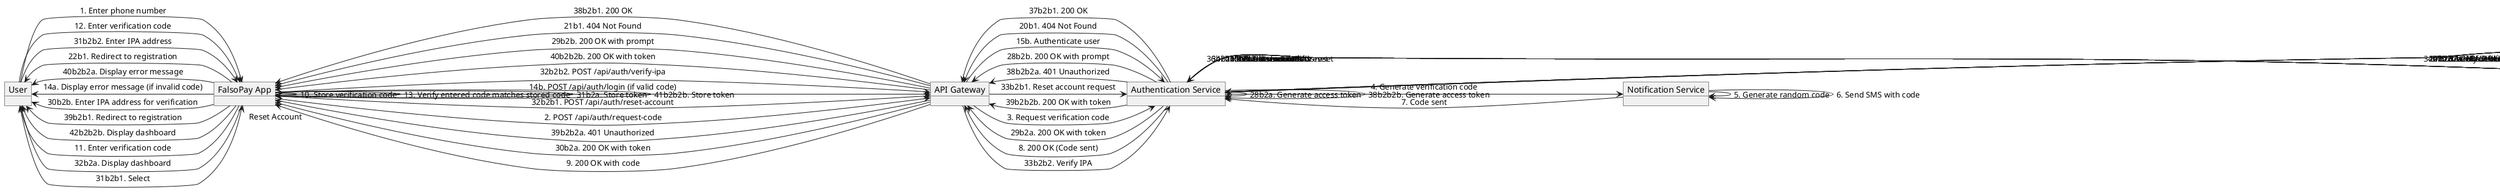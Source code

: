 @startuml CollaborationDiagram_UC2_LogIn

' Define participants
object "User" as User
object "FalsoPay App" as App
object "API Gateway" as Gateway
object "Authentication Service" as AuthService
object "Notification Service" as NotifService
object "User Service" as UserService
object "IPA Service" as IPAService
object "Database" as DB

' Messages (using message numbers to indicate order)
User -> App : 1. Enter phone number
App -> Gateway : 2. POST /api/auth/request-code
Gateway -> AuthService : 3. Request verification code
AuthService -> NotifService : 4. Generate verification code
NotifService -> NotifService : 5. Generate random code
NotifService -> NotifService : 6. Send SMS with code
NotifService --> AuthService : 7. Code sent
AuthService --> Gateway : 8. 200 OK (Code sent)
Gateway --> App : 9. 200 OK with code
App -> App : 10. Store verification code
App --> User : 11. Enter verification code

User -> App : 12. Enter verification code
App -> App : 13. Verify entered code matches stored code

App --> User : 14a. Display error message (if invalid code)

App -> Gateway : 14b. POST /api/auth/login (if valid code)
Gateway -> AuthService : 15b. Authenticate user
AuthService -> UserService : 16b. Check if user exists
UserService -> DB : 17b. Query user by phone
DB --> UserService : 18b. User data (or null)

UserService --> AuthService : 19b1. User not found
AuthService --> Gateway : 20b1. 404 Not Found
Gateway --> App : 21b1. 404 Not Found
App --> User : 22b1. Redirect to registration

UserService --> AuthService : 19b2. User found
AuthService -> UserService : 20b2. Get user details
UserService -> DB : 21b2. Get user account status
DB --> UserService : 22b2. User account details
UserService --> AuthService : 23b2. User details

AuthService -> IPAService : 24b2. Check for default account
IPAService -> DB : 25b2. Query default IPA account
DB --> IPAService : 26b2. Default account (or null)

IPAService --> AuthService : 27b2a. No default account
AuthService -> AuthService : 28b2a. Generate access token
AuthService --> Gateway : 29b2a. 200 OK with token
Gateway --> App : 30b2a. 200 OK with token
App -> App : 31b2a. Store token
App --> User : 32b2a. Display dashboard

IPAService --> AuthService : 27b2b. Default account exists
AuthService --> Gateway : 28b2b. 200 OK with prompt
Gateway --> App : 29b2b. 200 OK with prompt
App --> User : 30b2b. Enter IPA address for verification

User -> App : 31b2b1. Select "Reset Account"
App -> Gateway : 32b2b1. POST /api/auth/reset-account
Gateway -> AuthService : 33b2b1. Reset account request
AuthService -> UserService : 34b2b1. Mark account for reset
UserService -> DB : 35b2b1. Update user status
UserService --> AuthService : 36b2b1. Account marked for reset
AuthService --> Gateway : 37b2b1. 200 OK
Gateway --> App : 38b2b1. 200 OK
App --> User : 39b2b1. Redirect to registration

User -> App : 31b2b2. Enter IPA address
App -> Gateway : 32b2b2. POST /api/auth/verify-ipa
Gateway -> AuthService : 33b2b2. Verify IPA
AuthService -> IPAService : 34b2b2. Verify IPA belongs to user
IPAService -> DB : 35b2b2. Check IPA ownership
DB --> IPAService : 36b2b2. Verification result

IPAService --> AuthService : 37b2b2a. IPA verification failed
AuthService --> Gateway : 38b2b2a. 401 Unauthorized
Gateway --> App : 39b2b2a. 401 Unauthorized
App --> User : 40b2b2a. Display error message

IPAService --> AuthService : 37b2b2b. IPA verified
AuthService -> AuthService : 38b2b2b. Generate access token
AuthService --> Gateway : 39b2b2b. 200 OK with token
Gateway --> App : 40b2b2b. 200 OK with token
App -> App : 41b2b2b. Store token
App --> User : 42b2b2b. Display dashboard

@enduml 